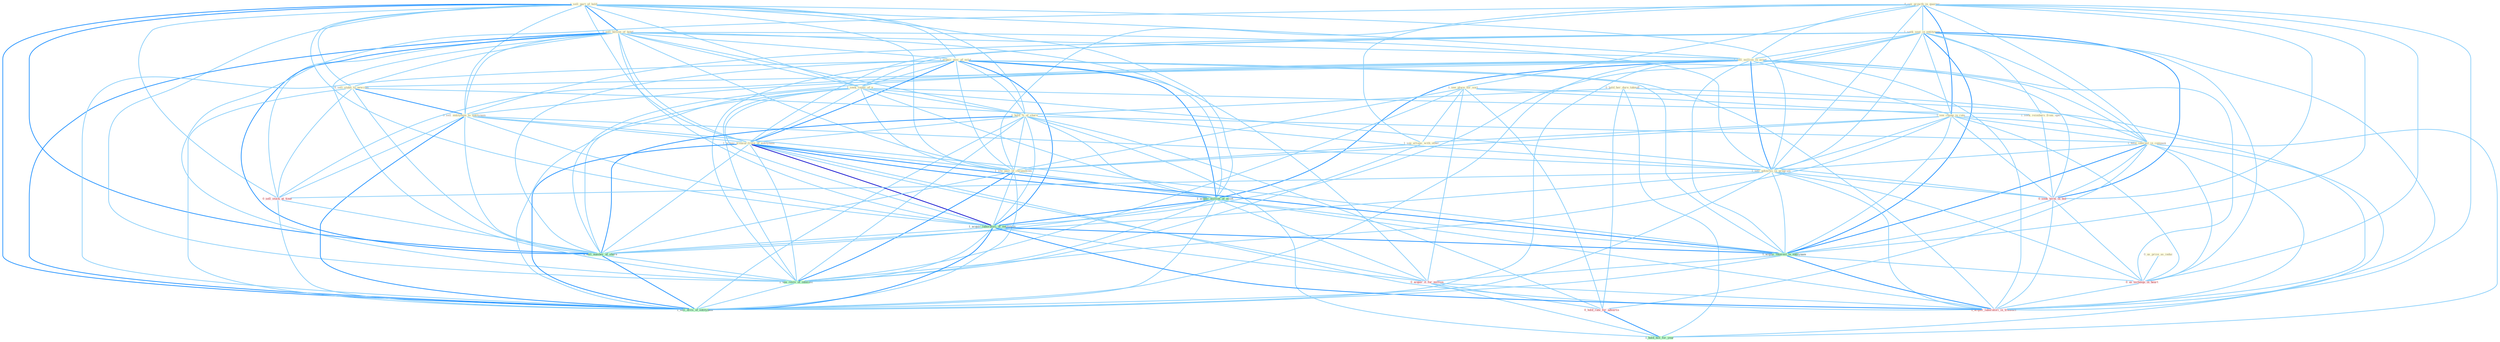 Graph G{ 
    node
    [shape=polygon,style=filled,width=.5,height=.06,color="#BDFCC9",fixedsize=true,fontsize=4,
    fontcolor="#2f4f4f"];
    {node
    [color="#ffffe0", fontcolor="#8b7d6b"] "1_sell_part_of_hold " "1_sell_billion_of_bond " "0_see_growth_in_quarter " "1_seek_seat_in_entitynam " "0_us_prize_as_induc " "1_sell_million_in_asset " "1_acquir_piec_of_estat " "0_sell_stake_to_newcom " "1_see_place_for_sort " "1_see_chang_in_rate " "1_seek_repay_of_a " "0_hold_her_dure_takeoff " "0_sell_entitynam_to_entitynam " "1_hold_%_of_share " "1_acquir_treasur-trove_of_entitynam " "1_see_allianc_with_other " "1_see_pair_of_chromosom " "1_hold_interest_in_compani " "1_seek_reimburs_from_oper " "1_sell_advertis_in_program "}
{node [color="#fff0f5", fontcolor="#b22222"] "0_seek_term_in_bid " "0_us_techniqu_in_heart " "0_acquir_it_for_million " "0_hold_rate_for_advertis " "0_acquir_laboratori_in_transact " "0_sell_stock_at_time "}
edge [color="#B0E2FF"];

	"1_sell_part_of_hold " -- "1_sell_billion_of_bond " [w="2", color="#1e90ff" , len=0.8];
	"1_sell_part_of_hold " -- "1_sell_million_in_asset " [w="1", color="#87cefa" ];
	"1_sell_part_of_hold " -- "1_acquir_piec_of_estat " [w="1", color="#87cefa" ];
	"1_sell_part_of_hold " -- "0_sell_stake_to_newcom " [w="1", color="#87cefa" ];
	"1_sell_part_of_hold " -- "1_seek_repay_of_a " [w="1", color="#87cefa" ];
	"1_sell_part_of_hold " -- "0_sell_entitynam_to_entitynam " [w="1", color="#87cefa" ];
	"1_sell_part_of_hold " -- "1_hold_%_of_share " [w="1", color="#87cefa" ];
	"1_sell_part_of_hold " -- "1_acquir_treasur-trove_of_entitynam " [w="1", color="#87cefa" ];
	"1_sell_part_of_hold " -- "1_see_pair_of_chromosom " [w="1", color="#87cefa" ];
	"1_sell_part_of_hold " -- "1_sell_advertis_in_program " [w="1", color="#87cefa" ];
	"1_sell_part_of_hold " -- "1_acquir_million_of_asset " [w="1", color="#87cefa" ];
	"1_sell_part_of_hold " -- "1_acquir_laboratori_of_entitynam " [w="1", color="#87cefa" ];
	"1_sell_part_of_hold " -- "0_sell_stock_at_time " [w="1", color="#87cefa" ];
	"1_sell_part_of_hold " -- "1_sell_number_of_share " [w="2", color="#1e90ff" , len=0.8];
	"1_sell_part_of_hold " -- "1_see_reviv_of_interest " [w="1", color="#87cefa" ];
	"1_sell_part_of_hold " -- "1_sell_divis_of_entitynam " [w="2", color="#1e90ff" , len=0.8];
	"1_sell_billion_of_bond " -- "1_sell_million_in_asset " [w="1", color="#87cefa" ];
	"1_sell_billion_of_bond " -- "1_acquir_piec_of_estat " [w="1", color="#87cefa" ];
	"1_sell_billion_of_bond " -- "0_sell_stake_to_newcom " [w="1", color="#87cefa" ];
	"1_sell_billion_of_bond " -- "1_seek_repay_of_a " [w="1", color="#87cefa" ];
	"1_sell_billion_of_bond " -- "0_sell_entitynam_to_entitynam " [w="1", color="#87cefa" ];
	"1_sell_billion_of_bond " -- "1_hold_%_of_share " [w="1", color="#87cefa" ];
	"1_sell_billion_of_bond " -- "1_acquir_treasur-trove_of_entitynam " [w="1", color="#87cefa" ];
	"1_sell_billion_of_bond " -- "1_see_pair_of_chromosom " [w="1", color="#87cefa" ];
	"1_sell_billion_of_bond " -- "1_sell_advertis_in_program " [w="1", color="#87cefa" ];
	"1_sell_billion_of_bond " -- "1_acquir_million_of_asset " [w="1", color="#87cefa" ];
	"1_sell_billion_of_bond " -- "1_acquir_laboratori_of_entitynam " [w="1", color="#87cefa" ];
	"1_sell_billion_of_bond " -- "0_sell_stock_at_time " [w="1", color="#87cefa" ];
	"1_sell_billion_of_bond " -- "1_sell_number_of_share " [w="2", color="#1e90ff" , len=0.8];
	"1_sell_billion_of_bond " -- "1_see_reviv_of_interest " [w="1", color="#87cefa" ];
	"1_sell_billion_of_bond " -- "1_sell_divis_of_entitynam " [w="2", color="#1e90ff" , len=0.8];
	"0_see_growth_in_quarter " -- "1_seek_seat_in_entitynam " [w="1", color="#87cefa" ];
	"0_see_growth_in_quarter " -- "1_sell_million_in_asset " [w="1", color="#87cefa" ];
	"0_see_growth_in_quarter " -- "1_see_place_for_sort " [w="1", color="#87cefa" ];
	"0_see_growth_in_quarter " -- "1_see_chang_in_rate " [w="2", color="#1e90ff" , len=0.8];
	"0_see_growth_in_quarter " -- "1_see_allianc_with_other " [w="1", color="#87cefa" ];
	"0_see_growth_in_quarter " -- "1_see_pair_of_chromosom " [w="1", color="#87cefa" ];
	"0_see_growth_in_quarter " -- "1_hold_interest_in_compani " [w="1", color="#87cefa" ];
	"0_see_growth_in_quarter " -- "1_sell_advertis_in_program " [w="1", color="#87cefa" ];
	"0_see_growth_in_quarter " -- "0_seek_term_in_bid " [w="1", color="#87cefa" ];
	"0_see_growth_in_quarter " -- "1_acquir_interest_in_entitynam " [w="1", color="#87cefa" ];
	"0_see_growth_in_quarter " -- "0_us_techniqu_in_heart " [w="1", color="#87cefa" ];
	"0_see_growth_in_quarter " -- "0_acquir_laboratori_in_transact " [w="1", color="#87cefa" ];
	"0_see_growth_in_quarter " -- "1_see_reviv_of_interest " [w="1", color="#87cefa" ];
	"1_seek_seat_in_entitynam " -- "1_sell_million_in_asset " [w="1", color="#87cefa" ];
	"1_seek_seat_in_entitynam " -- "1_see_chang_in_rate " [w="1", color="#87cefa" ];
	"1_seek_seat_in_entitynam " -- "1_seek_repay_of_a " [w="1", color="#87cefa" ];
	"1_seek_seat_in_entitynam " -- "0_sell_entitynam_to_entitynam " [w="1", color="#87cefa" ];
	"1_seek_seat_in_entitynam " -- "1_acquir_treasur-trove_of_entitynam " [w="1", color="#87cefa" ];
	"1_seek_seat_in_entitynam " -- "1_hold_interest_in_compani " [w="1", color="#87cefa" ];
	"1_seek_seat_in_entitynam " -- "1_seek_reimburs_from_oper " [w="1", color="#87cefa" ];
	"1_seek_seat_in_entitynam " -- "1_sell_advertis_in_program " [w="1", color="#87cefa" ];
	"1_seek_seat_in_entitynam " -- "1_acquir_laboratori_of_entitynam " [w="1", color="#87cefa" ];
	"1_seek_seat_in_entitynam " -- "0_seek_term_in_bid " [w="2", color="#1e90ff" , len=0.8];
	"1_seek_seat_in_entitynam " -- "1_acquir_interest_in_entitynam " [w="2", color="#1e90ff" , len=0.8];
	"1_seek_seat_in_entitynam " -- "0_us_techniqu_in_heart " [w="1", color="#87cefa" ];
	"1_seek_seat_in_entitynam " -- "0_acquir_laboratori_in_transact " [w="1", color="#87cefa" ];
	"1_seek_seat_in_entitynam " -- "1_sell_divis_of_entitynam " [w="1", color="#87cefa" ];
	"0_us_prize_as_induc " -- "0_us_techniqu_in_heart " [w="1", color="#87cefa" ];
	"1_sell_million_in_asset " -- "0_sell_stake_to_newcom " [w="1", color="#87cefa" ];
	"1_sell_million_in_asset " -- "1_see_chang_in_rate " [w="1", color="#87cefa" ];
	"1_sell_million_in_asset " -- "0_sell_entitynam_to_entitynam " [w="1", color="#87cefa" ];
	"1_sell_million_in_asset " -- "1_hold_interest_in_compani " [w="1", color="#87cefa" ];
	"1_sell_million_in_asset " -- "1_sell_advertis_in_program " [w="2", color="#1e90ff" , len=0.8];
	"1_sell_million_in_asset " -- "1_acquir_million_of_asset " [w="2", color="#1e90ff" , len=0.8];
	"1_sell_million_in_asset " -- "0_seek_term_in_bid " [w="1", color="#87cefa" ];
	"1_sell_million_in_asset " -- "1_acquir_interest_in_entitynam " [w="1", color="#87cefa" ];
	"1_sell_million_in_asset " -- "0_us_techniqu_in_heart " [w="1", color="#87cefa" ];
	"1_sell_million_in_asset " -- "0_acquir_laboratori_in_transact " [w="1", color="#87cefa" ];
	"1_sell_million_in_asset " -- "0_sell_stock_at_time " [w="1", color="#87cefa" ];
	"1_sell_million_in_asset " -- "1_sell_number_of_share " [w="1", color="#87cefa" ];
	"1_sell_million_in_asset " -- "1_sell_divis_of_entitynam " [w="1", color="#87cefa" ];
	"1_acquir_piec_of_estat " -- "1_seek_repay_of_a " [w="1", color="#87cefa" ];
	"1_acquir_piec_of_estat " -- "1_hold_%_of_share " [w="1", color="#87cefa" ];
	"1_acquir_piec_of_estat " -- "1_acquir_treasur-trove_of_entitynam " [w="2", color="#1e90ff" , len=0.8];
	"1_acquir_piec_of_estat " -- "1_see_pair_of_chromosom " [w="1", color="#87cefa" ];
	"1_acquir_piec_of_estat " -- "1_acquir_million_of_asset " [w="2", color="#1e90ff" , len=0.8];
	"1_acquir_piec_of_estat " -- "1_acquir_laboratori_of_entitynam " [w="2", color="#1e90ff" , len=0.8];
	"1_acquir_piec_of_estat " -- "1_acquir_interest_in_entitynam " [w="1", color="#87cefa" ];
	"1_acquir_piec_of_estat " -- "0_acquir_it_for_million " [w="1", color="#87cefa" ];
	"1_acquir_piec_of_estat " -- "0_acquir_laboratori_in_transact " [w="1", color="#87cefa" ];
	"1_acquir_piec_of_estat " -- "1_sell_number_of_share " [w="1", color="#87cefa" ];
	"1_acquir_piec_of_estat " -- "1_see_reviv_of_interest " [w="1", color="#87cefa" ];
	"1_acquir_piec_of_estat " -- "1_sell_divis_of_entitynam " [w="1", color="#87cefa" ];
	"0_sell_stake_to_newcom " -- "0_sell_entitynam_to_entitynam " [w="2", color="#1e90ff" , len=0.8];
	"0_sell_stake_to_newcom " -- "1_sell_advertis_in_program " [w="1", color="#87cefa" ];
	"0_sell_stake_to_newcom " -- "0_sell_stock_at_time " [w="1", color="#87cefa" ];
	"0_sell_stake_to_newcom " -- "1_sell_number_of_share " [w="1", color="#87cefa" ];
	"0_sell_stake_to_newcom " -- "1_sell_divis_of_entitynam " [w="1", color="#87cefa" ];
	"1_see_place_for_sort " -- "1_see_chang_in_rate " [w="1", color="#87cefa" ];
	"1_see_place_for_sort " -- "1_see_allianc_with_other " [w="1", color="#87cefa" ];
	"1_see_place_for_sort " -- "1_see_pair_of_chromosom " [w="1", color="#87cefa" ];
	"1_see_place_for_sort " -- "0_acquir_it_for_million " [w="1", color="#87cefa" ];
	"1_see_place_for_sort " -- "0_hold_rate_for_advertis " [w="1", color="#87cefa" ];
	"1_see_place_for_sort " -- "1_see_reviv_of_interest " [w="1", color="#87cefa" ];
	"1_see_place_for_sort " -- "1_hold_bill_for_year " [w="1", color="#87cefa" ];
	"1_see_chang_in_rate " -- "1_see_allianc_with_other " [w="1", color="#87cefa" ];
	"1_see_chang_in_rate " -- "1_see_pair_of_chromosom " [w="1", color="#87cefa" ];
	"1_see_chang_in_rate " -- "1_hold_interest_in_compani " [w="1", color="#87cefa" ];
	"1_see_chang_in_rate " -- "1_sell_advertis_in_program " [w="1", color="#87cefa" ];
	"1_see_chang_in_rate " -- "0_seek_term_in_bid " [w="1", color="#87cefa" ];
	"1_see_chang_in_rate " -- "1_acquir_interest_in_entitynam " [w="1", color="#87cefa" ];
	"1_see_chang_in_rate " -- "0_us_techniqu_in_heart " [w="1", color="#87cefa" ];
	"1_see_chang_in_rate " -- "0_acquir_laboratori_in_transact " [w="1", color="#87cefa" ];
	"1_see_chang_in_rate " -- "1_see_reviv_of_interest " [w="1", color="#87cefa" ];
	"1_seek_repay_of_a " -- "1_hold_%_of_share " [w="1", color="#87cefa" ];
	"1_seek_repay_of_a " -- "1_acquir_treasur-trove_of_entitynam " [w="1", color="#87cefa" ];
	"1_seek_repay_of_a " -- "1_see_pair_of_chromosom " [w="1", color="#87cefa" ];
	"1_seek_repay_of_a " -- "1_seek_reimburs_from_oper " [w="1", color="#87cefa" ];
	"1_seek_repay_of_a " -- "1_acquir_million_of_asset " [w="1", color="#87cefa" ];
	"1_seek_repay_of_a " -- "1_acquir_laboratori_of_entitynam " [w="1", color="#87cefa" ];
	"1_seek_repay_of_a " -- "0_seek_term_in_bid " [w="1", color="#87cefa" ];
	"1_seek_repay_of_a " -- "1_sell_number_of_share " [w="1", color="#87cefa" ];
	"1_seek_repay_of_a " -- "1_see_reviv_of_interest " [w="1", color="#87cefa" ];
	"1_seek_repay_of_a " -- "1_sell_divis_of_entitynam " [w="1", color="#87cefa" ];
	"0_hold_her_dure_takeoff " -- "1_hold_%_of_share " [w="1", color="#87cefa" ];
	"0_hold_her_dure_takeoff " -- "1_hold_interest_in_compani " [w="1", color="#87cefa" ];
	"0_hold_her_dure_takeoff " -- "0_hold_rate_for_advertis " [w="1", color="#87cefa" ];
	"0_hold_her_dure_takeoff " -- "1_hold_bill_for_year " [w="1", color="#87cefa" ];
	"0_sell_entitynam_to_entitynam " -- "1_acquir_treasur-trove_of_entitynam " [w="1", color="#87cefa" ];
	"0_sell_entitynam_to_entitynam " -- "1_sell_advertis_in_program " [w="1", color="#87cefa" ];
	"0_sell_entitynam_to_entitynam " -- "1_acquir_laboratori_of_entitynam " [w="1", color="#87cefa" ];
	"0_sell_entitynam_to_entitynam " -- "1_acquir_interest_in_entitynam " [w="1", color="#87cefa" ];
	"0_sell_entitynam_to_entitynam " -- "0_sell_stock_at_time " [w="1", color="#87cefa" ];
	"0_sell_entitynam_to_entitynam " -- "1_sell_number_of_share " [w="1", color="#87cefa" ];
	"0_sell_entitynam_to_entitynam " -- "1_sell_divis_of_entitynam " [w="2", color="#1e90ff" , len=0.8];
	"1_hold_%_of_share " -- "1_acquir_treasur-trove_of_entitynam " [w="1", color="#87cefa" ];
	"1_hold_%_of_share " -- "1_see_pair_of_chromosom " [w="1", color="#87cefa" ];
	"1_hold_%_of_share " -- "1_hold_interest_in_compani " [w="1", color="#87cefa" ];
	"1_hold_%_of_share " -- "1_acquir_million_of_asset " [w="1", color="#87cefa" ];
	"1_hold_%_of_share " -- "1_acquir_laboratori_of_entitynam " [w="1", color="#87cefa" ];
	"1_hold_%_of_share " -- "0_hold_rate_for_advertis " [w="1", color="#87cefa" ];
	"1_hold_%_of_share " -- "1_sell_number_of_share " [w="2", color="#1e90ff" , len=0.8];
	"1_hold_%_of_share " -- "1_see_reviv_of_interest " [w="1", color="#87cefa" ];
	"1_hold_%_of_share " -- "1_hold_bill_for_year " [w="1", color="#87cefa" ];
	"1_hold_%_of_share " -- "1_sell_divis_of_entitynam " [w="1", color="#87cefa" ];
	"1_acquir_treasur-trove_of_entitynam " -- "1_see_pair_of_chromosom " [w="1", color="#87cefa" ];
	"1_acquir_treasur-trove_of_entitynam " -- "1_acquir_million_of_asset " [w="2", color="#1e90ff" , len=0.8];
	"1_acquir_treasur-trove_of_entitynam " -- "1_acquir_laboratori_of_entitynam " [w="3", color="#0000cd" , len=0.6];
	"1_acquir_treasur-trove_of_entitynam " -- "1_acquir_interest_in_entitynam " [w="2", color="#1e90ff" , len=0.8];
	"1_acquir_treasur-trove_of_entitynam " -- "0_acquir_it_for_million " [w="1", color="#87cefa" ];
	"1_acquir_treasur-trove_of_entitynam " -- "0_acquir_laboratori_in_transact " [w="1", color="#87cefa" ];
	"1_acquir_treasur-trove_of_entitynam " -- "1_sell_number_of_share " [w="1", color="#87cefa" ];
	"1_acquir_treasur-trove_of_entitynam " -- "1_see_reviv_of_interest " [w="1", color="#87cefa" ];
	"1_acquir_treasur-trove_of_entitynam " -- "1_sell_divis_of_entitynam " [w="2", color="#1e90ff" , len=0.8];
	"1_see_allianc_with_other " -- "1_see_pair_of_chromosom " [w="1", color="#87cefa" ];
	"1_see_allianc_with_other " -- "1_see_reviv_of_interest " [w="1", color="#87cefa" ];
	"1_see_pair_of_chromosom " -- "1_acquir_million_of_asset " [w="1", color="#87cefa" ];
	"1_see_pair_of_chromosom " -- "1_acquir_laboratori_of_entitynam " [w="1", color="#87cefa" ];
	"1_see_pair_of_chromosom " -- "1_sell_number_of_share " [w="1", color="#87cefa" ];
	"1_see_pair_of_chromosom " -- "1_see_reviv_of_interest " [w="2", color="#1e90ff" , len=0.8];
	"1_see_pair_of_chromosom " -- "1_sell_divis_of_entitynam " [w="1", color="#87cefa" ];
	"1_hold_interest_in_compani " -- "1_sell_advertis_in_program " [w="1", color="#87cefa" ];
	"1_hold_interest_in_compani " -- "0_seek_term_in_bid " [w="1", color="#87cefa" ];
	"1_hold_interest_in_compani " -- "1_acquir_interest_in_entitynam " [w="2", color="#1e90ff" , len=0.8];
	"1_hold_interest_in_compani " -- "0_us_techniqu_in_heart " [w="1", color="#87cefa" ];
	"1_hold_interest_in_compani " -- "0_hold_rate_for_advertis " [w="1", color="#87cefa" ];
	"1_hold_interest_in_compani " -- "0_acquir_laboratori_in_transact " [w="1", color="#87cefa" ];
	"1_hold_interest_in_compani " -- "1_hold_bill_for_year " [w="1", color="#87cefa" ];
	"1_seek_reimburs_from_oper " -- "0_seek_term_in_bid " [w="1", color="#87cefa" ];
	"1_sell_advertis_in_program " -- "0_seek_term_in_bid " [w="1", color="#87cefa" ];
	"1_sell_advertis_in_program " -- "1_acquir_interest_in_entitynam " [w="1", color="#87cefa" ];
	"1_sell_advertis_in_program " -- "0_us_techniqu_in_heart " [w="1", color="#87cefa" ];
	"1_sell_advertis_in_program " -- "0_acquir_laboratori_in_transact " [w="1", color="#87cefa" ];
	"1_sell_advertis_in_program " -- "0_sell_stock_at_time " [w="1", color="#87cefa" ];
	"1_sell_advertis_in_program " -- "1_sell_number_of_share " [w="1", color="#87cefa" ];
	"1_sell_advertis_in_program " -- "1_sell_divis_of_entitynam " [w="1", color="#87cefa" ];
	"1_acquir_million_of_asset " -- "1_acquir_laboratori_of_entitynam " [w="2", color="#1e90ff" , len=0.8];
	"1_acquir_million_of_asset " -- "1_acquir_interest_in_entitynam " [w="1", color="#87cefa" ];
	"1_acquir_million_of_asset " -- "0_acquir_it_for_million " [w="1", color="#87cefa" ];
	"1_acquir_million_of_asset " -- "0_acquir_laboratori_in_transact " [w="1", color="#87cefa" ];
	"1_acquir_million_of_asset " -- "1_sell_number_of_share " [w="1", color="#87cefa" ];
	"1_acquir_million_of_asset " -- "1_see_reviv_of_interest " [w="1", color="#87cefa" ];
	"1_acquir_million_of_asset " -- "1_sell_divis_of_entitynam " [w="1", color="#87cefa" ];
	"1_acquir_laboratori_of_entitynam " -- "1_acquir_interest_in_entitynam " [w="2", color="#1e90ff" , len=0.8];
	"1_acquir_laboratori_of_entitynam " -- "0_acquir_it_for_million " [w="1", color="#87cefa" ];
	"1_acquir_laboratori_of_entitynam " -- "0_acquir_laboratori_in_transact " [w="2", color="#1e90ff" , len=0.8];
	"1_acquir_laboratori_of_entitynam " -- "1_sell_number_of_share " [w="1", color="#87cefa" ];
	"1_acquir_laboratori_of_entitynam " -- "1_see_reviv_of_interest " [w="1", color="#87cefa" ];
	"1_acquir_laboratori_of_entitynam " -- "1_sell_divis_of_entitynam " [w="2", color="#1e90ff" , len=0.8];
	"0_seek_term_in_bid " -- "1_acquir_interest_in_entitynam " [w="1", color="#87cefa" ];
	"0_seek_term_in_bid " -- "0_us_techniqu_in_heart " [w="1", color="#87cefa" ];
	"0_seek_term_in_bid " -- "0_acquir_laboratori_in_transact " [w="1", color="#87cefa" ];
	"1_acquir_interest_in_entitynam " -- "0_us_techniqu_in_heart " [w="1", color="#87cefa" ];
	"1_acquir_interest_in_entitynam " -- "0_acquir_it_for_million " [w="1", color="#87cefa" ];
	"1_acquir_interest_in_entitynam " -- "0_acquir_laboratori_in_transact " [w="2", color="#1e90ff" , len=0.8];
	"1_acquir_interest_in_entitynam " -- "1_sell_divis_of_entitynam " [w="1", color="#87cefa" ];
	"0_us_techniqu_in_heart " -- "0_acquir_laboratori_in_transact " [w="1", color="#87cefa" ];
	"0_acquir_it_for_million " -- "0_hold_rate_for_advertis " [w="1", color="#87cefa" ];
	"0_acquir_it_for_million " -- "0_acquir_laboratori_in_transact " [w="1", color="#87cefa" ];
	"0_acquir_it_for_million " -- "1_hold_bill_for_year " [w="1", color="#87cefa" ];
	"0_hold_rate_for_advertis " -- "1_hold_bill_for_year " [w="2", color="#1e90ff" , len=0.8];
	"0_sell_stock_at_time " -- "1_sell_number_of_share " [w="1", color="#87cefa" ];
	"0_sell_stock_at_time " -- "1_sell_divis_of_entitynam " [w="1", color="#87cefa" ];
	"1_sell_number_of_share " -- "1_see_reviv_of_interest " [w="1", color="#87cefa" ];
	"1_sell_number_of_share " -- "1_sell_divis_of_entitynam " [w="2", color="#1e90ff" , len=0.8];
	"1_see_reviv_of_interest " -- "1_sell_divis_of_entitynam " [w="1", color="#87cefa" ];
}